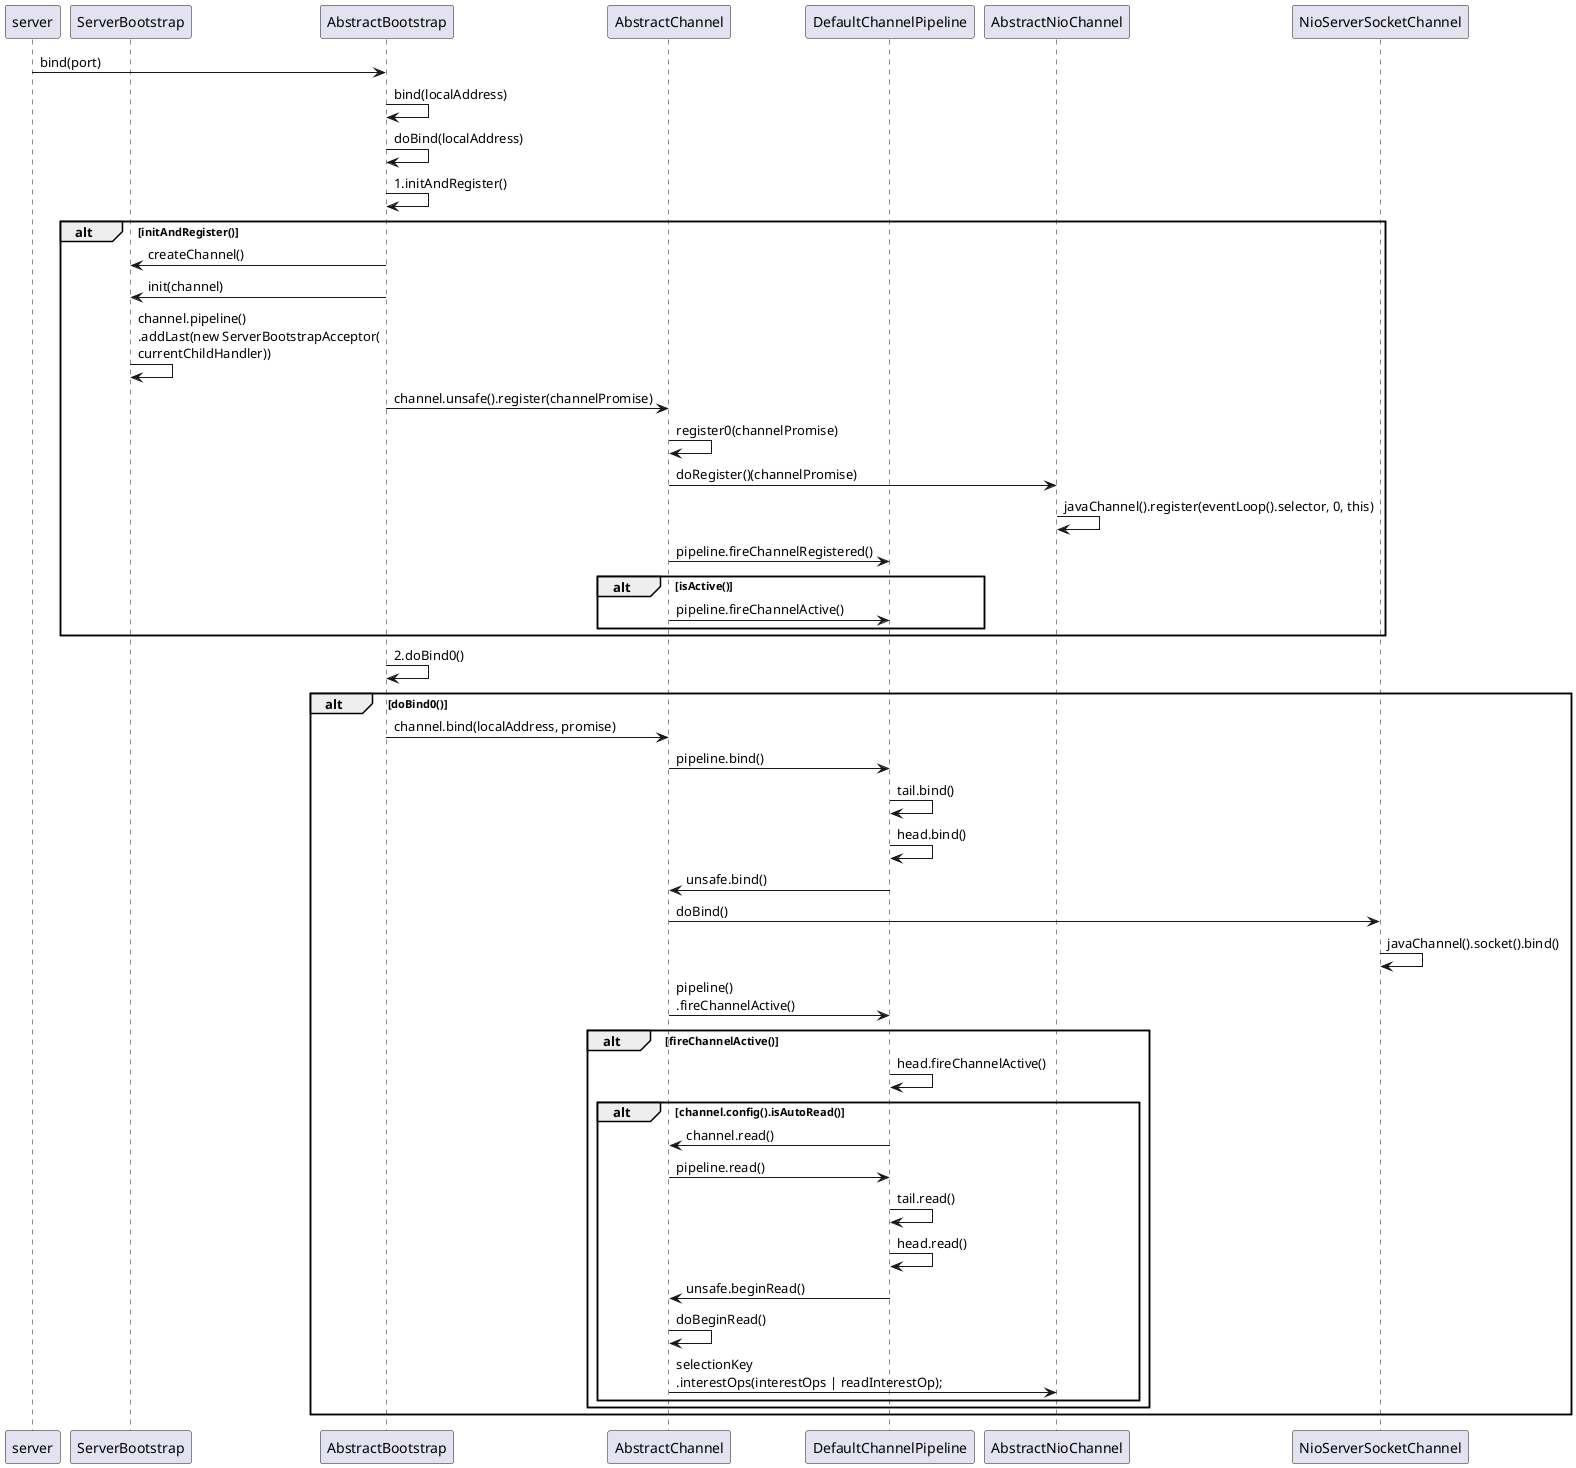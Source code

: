 @startuml
participant "server" as server
participant "ServerBootstrap" as ServerBootstrap
participant "AbstractBootstrap" as AbstractBootstrap
participant "AbstractChannel" as AbstractChannel
participant "DefaultChannelPipeline" as DefaultChannelPipeline
participant "AbstractNioChannel" as AbstractNioChannel
participant "NioServerSocketChannel" as NioServerSocketChannel
server->AbstractBootstrap:bind(port)
AbstractBootstrap->AbstractBootstrap:bind(localAddress)
AbstractBootstrap->AbstractBootstrap:doBind(localAddress)
AbstractBootstrap->AbstractBootstrap:1.initAndRegister()
alt initAndRegister()
AbstractBootstrap->ServerBootstrap:createChannel()
AbstractBootstrap->ServerBootstrap:init(channel)
ServerBootstrap->ServerBootstrap:channel.pipeline()\n.addLast(new ServerBootstrapAcceptor(\ncurrentChildHandler))
AbstractBootstrap->AbstractChannel:channel.unsafe().register(channelPromise)
AbstractChannel->AbstractChannel:register0(channelPromise)
AbstractChannel->AbstractNioChannel:doRegister()(channelPromise)
AbstractNioChannel->AbstractNioChannel:javaChannel().register(eventLoop().selector, 0, this)
AbstractChannel->DefaultChannelPipeline:pipeline.fireChannelRegistered()
    alt isActive()
        AbstractChannel->DefaultChannelPipeline:pipeline.fireChannelActive()
    end
end

AbstractBootstrap->AbstractBootstrap:2.doBind0()
alt doBind0()
    AbstractBootstrap->AbstractChannel:channel.bind(localAddress, promise)
    AbstractChannel->DefaultChannelPipeline:pipeline.bind()
    DefaultChannelPipeline->DefaultChannelPipeline:tail.bind()
    DefaultChannelPipeline->DefaultChannelPipeline:head.bind()
    DefaultChannelPipeline->AbstractChannel:unsafe.bind()
    AbstractChannel->NioServerSocketChannel:doBind()
    NioServerSocketChannel->NioServerSocketChannel:javaChannel().socket().bind()
    AbstractChannel -> DefaultChannelPipeline:pipeline()\n.fireChannelActive()
      alt fireChannelActive()
          DefaultChannelPipeline -> DefaultChannelPipeline:head.fireChannelActive()
          alt channel.config().isAutoRead()
          DefaultChannelPipeline -> AbstractChannel:channel.read()
          AbstractChannel -> DefaultChannelPipeline:pipeline.read()
          DefaultChannelPipeline -> DefaultChannelPipeline:tail.read()
          DefaultChannelPipeline -> DefaultChannelPipeline:head.read()
          DefaultChannelPipeline -> AbstractChannel:unsafe.beginRead()
          AbstractChannel -> AbstractChannel:doBeginRead()
          AbstractChannel -> AbstractNioChannel:selectionKey\n.interestOps(interestOps | readInterestOp);
          end
      end
end
@enduml